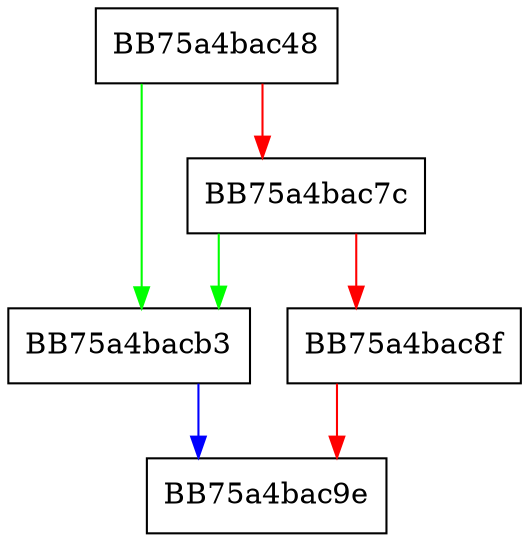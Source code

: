 digraph IsValidForTrustedInstallerMoacAdd {
  node [shape="box"];
  graph [splines=ortho];
  BB75a4bac48 -> BB75a4bacb3 [color="green"];
  BB75a4bac48 -> BB75a4bac7c [color="red"];
  BB75a4bac7c -> BB75a4bacb3 [color="green"];
  BB75a4bac7c -> BB75a4bac8f [color="red"];
  BB75a4bac8f -> BB75a4bac9e [color="red"];
  BB75a4bacb3 -> BB75a4bac9e [color="blue"];
}